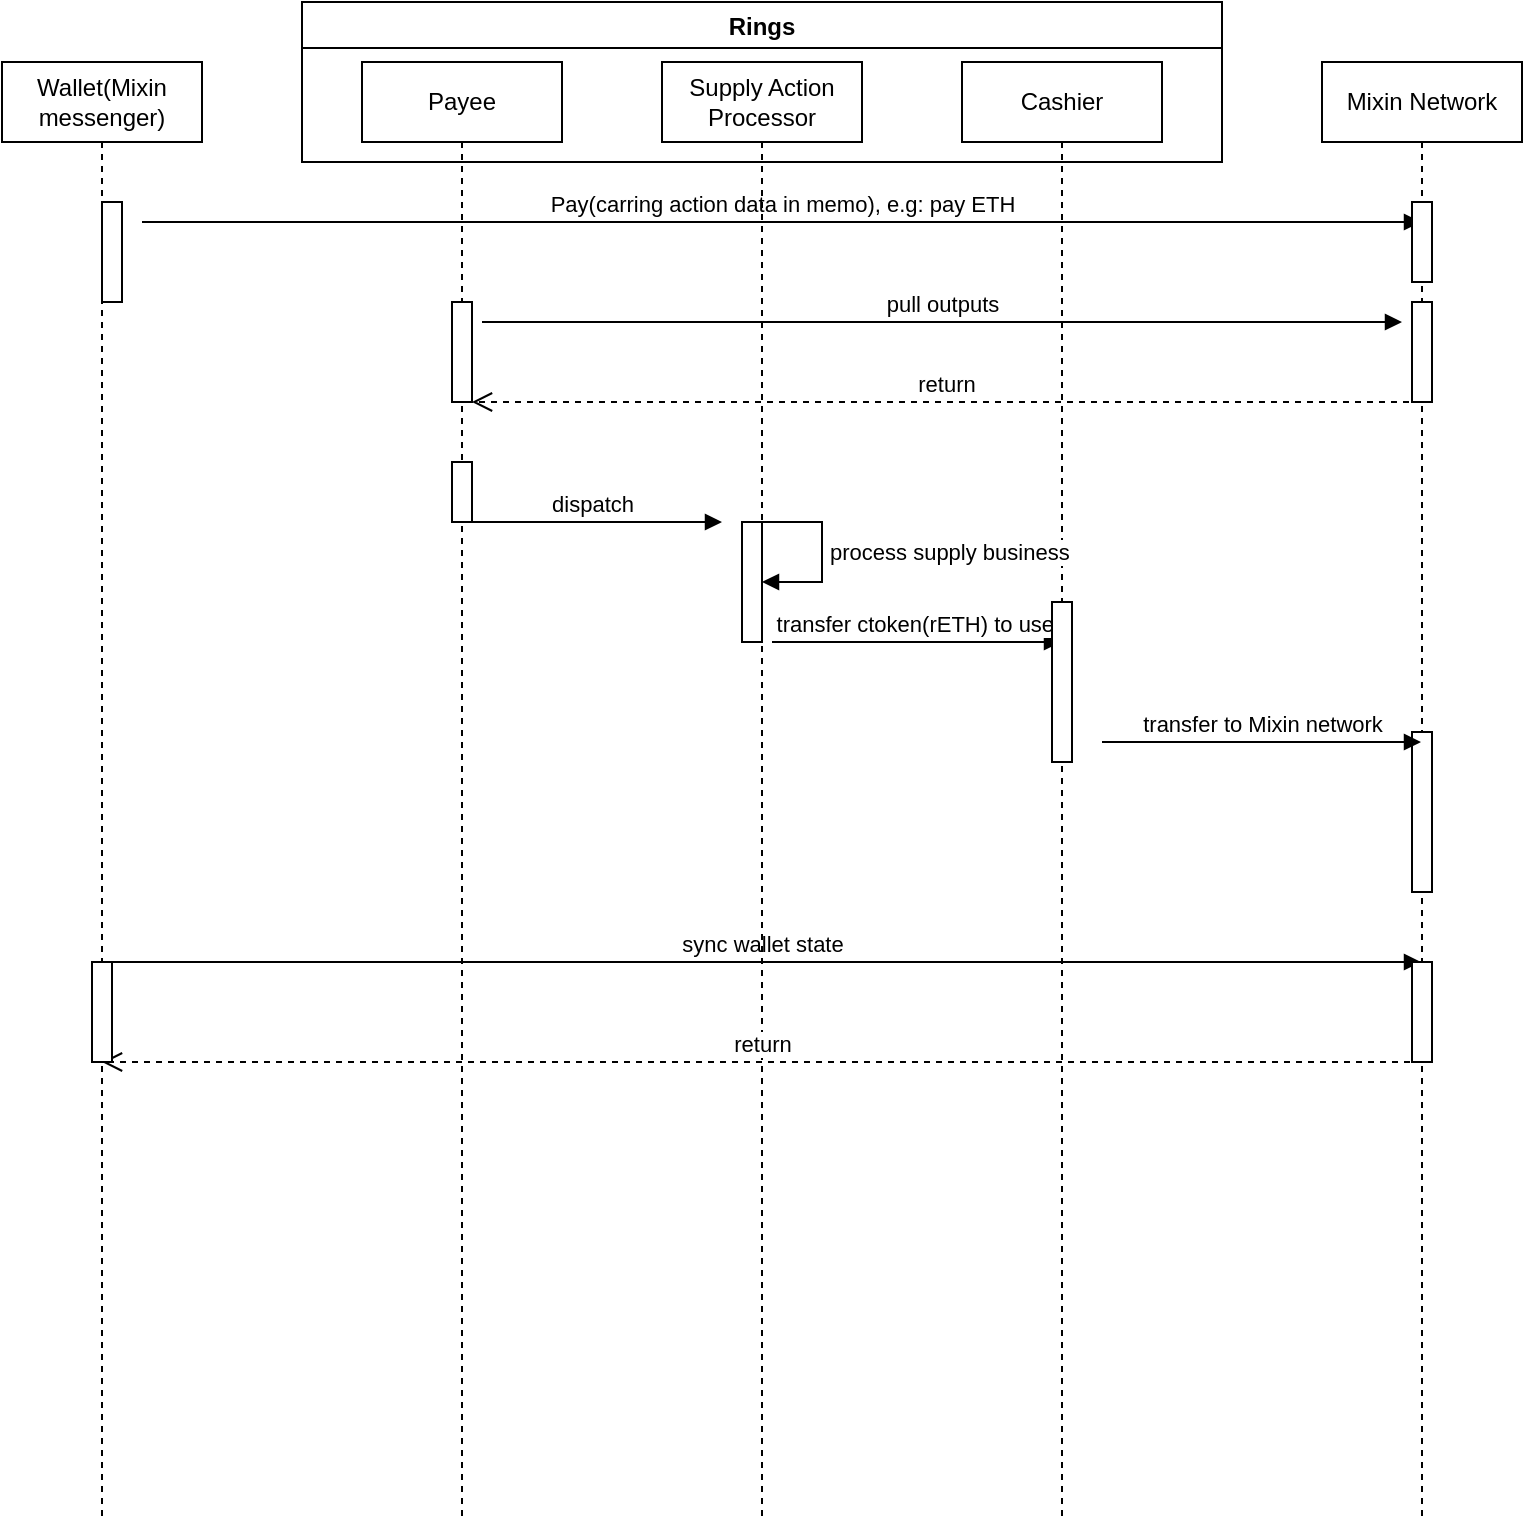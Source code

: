<mxfile>
    <diagram id="kXMbqFJOhM0tmtiRuBux" name="Page-1">
        <mxGraphModel dx="776" dy="336" grid="1" gridSize="10" guides="1" tooltips="1" connect="1" arrows="1" fold="1" page="1" pageScale="1" pageWidth="850" pageHeight="1100" math="0" shadow="0">
            <root>
                <mxCell id="0"/>
                <mxCell id="1" parent="0"/>
                <mxCell id="15" value="Wallet(Mixin messenger)" style="shape=umlLifeline;perimeter=lifelinePerimeter;whiteSpace=wrap;html=1;container=1;collapsible=0;recursiveResize=0;outlineConnect=0;" parent="1" vertex="1">
                    <mxGeometry x="40" y="40" width="100" height="730" as="geometry"/>
                </mxCell>
                <mxCell id="25" value="" style="html=1;points=[];perimeter=orthogonalPerimeter;" parent="15" vertex="1">
                    <mxGeometry x="50" y="70" width="10" height="50" as="geometry"/>
                </mxCell>
                <mxCell id="26" value="Pay(carring action data in memo), e.g: pay ETH" style="html=1;verticalAlign=bottom;endArrow=block;" parent="15" target="19" edge="1">
                    <mxGeometry width="80" relative="1" as="geometry">
                        <mxPoint x="70" y="80" as="sourcePoint"/>
                        <mxPoint x="150" y="80" as="targetPoint"/>
                    </mxGeometry>
                </mxCell>
                <mxCell id="51" value="sync wallet state" style="html=1;verticalAlign=bottom;endArrow=block;" parent="15" target="19" edge="1">
                    <mxGeometry width="80" relative="1" as="geometry">
                        <mxPoint x="50" y="450" as="sourcePoint"/>
                        <mxPoint x="130" y="450" as="targetPoint"/>
                    </mxGeometry>
                </mxCell>
                <mxCell id="19" value="Mixin Network" style="shape=umlLifeline;perimeter=lifelinePerimeter;whiteSpace=wrap;html=1;container=1;collapsible=0;recursiveResize=0;outlineConnect=0;" parent="1" vertex="1">
                    <mxGeometry x="700" y="40" width="100" height="730" as="geometry"/>
                </mxCell>
                <mxCell id="27" value="" style="html=1;points=[];perimeter=orthogonalPerimeter;" parent="19" vertex="1">
                    <mxGeometry x="45" y="70" width="10" height="40" as="geometry"/>
                </mxCell>
                <mxCell id="36" value="" style="html=1;points=[];perimeter=orthogonalPerimeter;" parent="19" vertex="1">
                    <mxGeometry x="45" y="335" width="10" height="80" as="geometry"/>
                </mxCell>
                <mxCell id="21" value="Rings" style="swimlane;" parent="1" vertex="1">
                    <mxGeometry x="190" y="10" width="460" height="80" as="geometry"/>
                </mxCell>
                <mxCell id="31" value="" style="html=1;points=[];perimeter=orthogonalPerimeter;" parent="21" vertex="1">
                    <mxGeometry x="220" y="260" width="10" height="60" as="geometry"/>
                </mxCell>
                <mxCell id="35" value="transfer ctoken(rETH) to user" style="html=1;verticalAlign=bottom;endArrow=block;" parent="21" edge="1">
                    <mxGeometry width="80" relative="1" as="geometry">
                        <mxPoint x="235" y="320" as="sourcePoint"/>
                        <mxPoint x="379.5" y="320" as="targetPoint"/>
                    </mxGeometry>
                </mxCell>
                <mxCell id="22" value="Payee" style="shape=umlLifeline;perimeter=lifelinePerimeter;whiteSpace=wrap;html=1;container=1;collapsible=0;recursiveResize=0;outlineConnect=0;" parent="1" vertex="1">
                    <mxGeometry x="220" y="40" width="100" height="730" as="geometry"/>
                </mxCell>
                <mxCell id="30" value="" style="html=1;points=[];perimeter=orthogonalPerimeter;" parent="22" vertex="1">
                    <mxGeometry x="45" y="200" width="10" height="30" as="geometry"/>
                </mxCell>
                <mxCell id="34" value="dispatch" style="html=1;verticalAlign=bottom;endArrow=block;" parent="22" source="22" edge="1">
                    <mxGeometry width="80" relative="1" as="geometry">
                        <mxPoint x="70" y="230" as="sourcePoint"/>
                        <mxPoint x="180" y="230" as="targetPoint"/>
                    </mxGeometry>
                </mxCell>
                <mxCell id="46" value="pull outputs" style="html=1;verticalAlign=bottom;endArrow=block;" parent="22" edge="1">
                    <mxGeometry width="80" relative="1" as="geometry">
                        <mxPoint x="60" y="130" as="sourcePoint"/>
                        <mxPoint x="520" y="130" as="targetPoint"/>
                    </mxGeometry>
                </mxCell>
                <mxCell id="23" value="Cashier" style="shape=umlLifeline;perimeter=lifelinePerimeter;whiteSpace=wrap;html=1;container=1;collapsible=0;recursiveResize=0;outlineConnect=0;" parent="1" vertex="1">
                    <mxGeometry x="520" y="40" width="100" height="730" as="geometry"/>
                </mxCell>
                <mxCell id="33" value="" style="html=1;points=[];perimeter=orthogonalPerimeter;" parent="23" vertex="1">
                    <mxGeometry x="45" y="270" width="10" height="80" as="geometry"/>
                </mxCell>
                <mxCell id="37" value="transfer to Mixin network" style="html=1;verticalAlign=bottom;endArrow=block;" parent="23" edge="1">
                    <mxGeometry width="80" relative="1" as="geometry">
                        <mxPoint x="70" y="340" as="sourcePoint"/>
                        <mxPoint x="229.5" y="340" as="targetPoint"/>
                    </mxGeometry>
                </mxCell>
                <mxCell id="24" value="Supply Action Processor" style="shape=umlLifeline;perimeter=lifelinePerimeter;whiteSpace=wrap;html=1;container=1;collapsible=0;recursiveResize=0;outlineConnect=0;" parent="1" vertex="1">
                    <mxGeometry x="370" y="40" width="100" height="730" as="geometry"/>
                </mxCell>
                <mxCell id="32" value="process supply business" style="edgeStyle=orthogonalEdgeStyle;html=1;align=left;spacingLeft=2;endArrow=block;rounded=0;" parent="24" edge="1">
                    <mxGeometry relative="1" as="geometry">
                        <mxPoint x="50" y="230" as="sourcePoint"/>
                        <Array as="points">
                            <mxPoint x="80" y="230"/>
                            <mxPoint x="80" y="260"/>
                            <mxPoint x="55" y="260"/>
                        </Array>
                        <mxPoint x="50" y="260" as="targetPoint"/>
                    </mxGeometry>
                </mxCell>
                <mxCell id="48" value="return" style="html=1;verticalAlign=bottom;endArrow=open;dashed=1;endSize=8;" parent="1" source="19" edge="1">
                    <mxGeometry relative="1" as="geometry">
                        <mxPoint x="570" y="210" as="sourcePoint"/>
                        <mxPoint x="275" y="210" as="targetPoint"/>
                    </mxGeometry>
                </mxCell>
                <mxCell id="52" value="return" style="html=1;verticalAlign=bottom;endArrow=open;dashed=1;endSize=8;exitX=0.5;exitY=0.875;exitDx=0;exitDy=0;exitPerimeter=0;" parent="1" target="15" edge="1">
                    <mxGeometry relative="1" as="geometry">
                        <mxPoint x="750" y="540" as="sourcePoint"/>
                        <mxPoint x="390" y="560" as="targetPoint"/>
                    </mxGeometry>
                </mxCell>
                <mxCell id="53" value="" style="html=1;points=[];perimeter=orthogonalPerimeter;" parent="1" vertex="1">
                    <mxGeometry x="745" y="160" width="10" height="50" as="geometry"/>
                </mxCell>
                <mxCell id="54" value="" style="html=1;points=[];perimeter=orthogonalPerimeter;" parent="1" vertex="1">
                    <mxGeometry x="265" y="160" width="10" height="50" as="geometry"/>
                </mxCell>
                <mxCell id="55" value="" style="html=1;points=[];perimeter=orthogonalPerimeter;" parent="1" vertex="1">
                    <mxGeometry x="85" y="490" width="10" height="50" as="geometry"/>
                </mxCell>
                <mxCell id="56" value="" style="html=1;points=[];perimeter=orthogonalPerimeter;" parent="1" vertex="1">
                    <mxGeometry x="745" y="490" width="10" height="50" as="geometry"/>
                </mxCell>
            </root>
        </mxGraphModel>
    </diagram>
</mxfile>